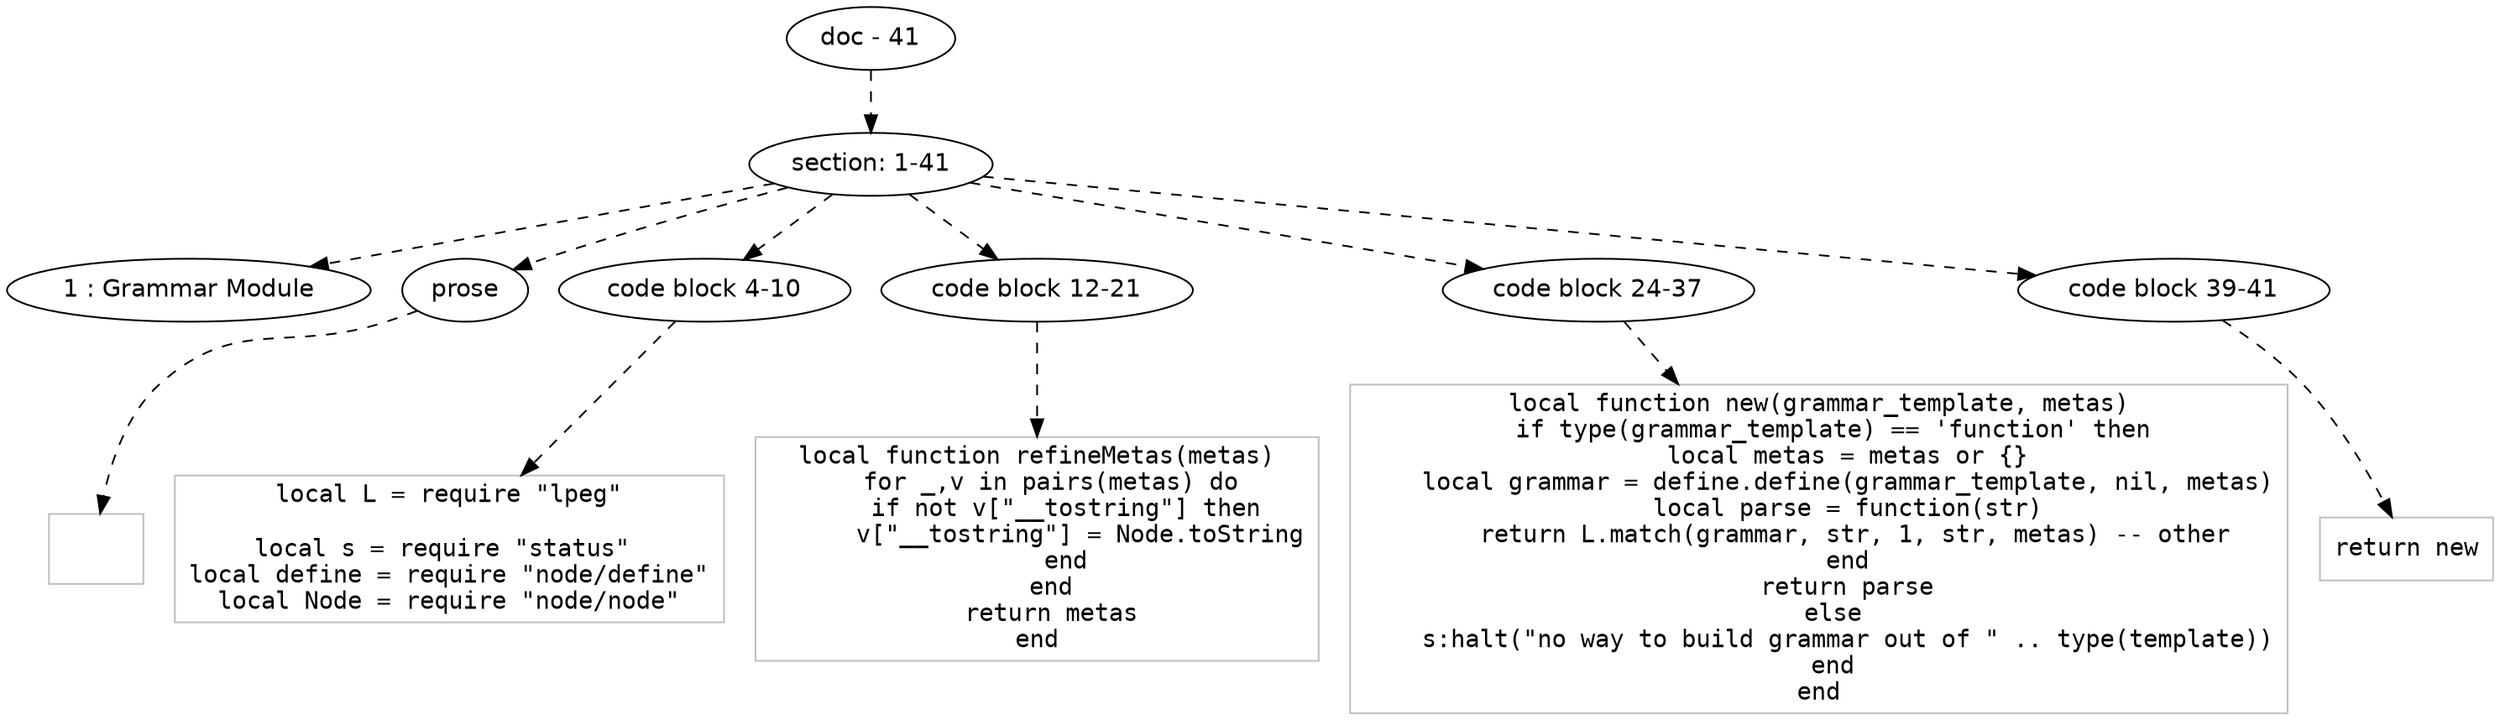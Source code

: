 digraph hierarchy {

node [fontname=Helvetica]
edge [style=dashed]

doc_0 [label="doc - 41"]


doc_0 -> { section_1}
{rank=same; section_1}

section_1 [label="section: 1-41"]


section_1 -> { header_2 prose_3 codeblock_4 codeblock_5 codeblock_6 codeblock_7}
{rank=same; header_2 prose_3 codeblock_4 codeblock_5 codeblock_6 codeblock_7}

header_2 [label="1 : Grammar Module"]

prose_3 [label="prose"]

codeblock_4 [label="code block 4-10"]

codeblock_5 [label="code block 12-21"]

codeblock_6 [label="code block 24-37"]

codeblock_7 [label="code block 39-41"]


prose_3 -> leaf_8
leaf_8  [color=Gray,shape=rectangle,fontname=Inconsolata,label="

"]
codeblock_4 -> leaf_9
leaf_9  [color=Gray,shape=rectangle,fontname=Inconsolata,label="local L = require \"lpeg\"

local s = require \"status\" 
local define = require \"node/define\"
local Node = require \"node/node\""]
codeblock_5 -> leaf_10
leaf_10  [color=Gray,shape=rectangle,fontname=Inconsolata,label="local function refineMetas(metas)
  for _,v in pairs(metas) do
    if not v[\"__tostring\"] then
      v[\"__tostring\"] = Node.toString
    end
  end
  return metas
end"]
codeblock_6 -> leaf_11
leaf_11  [color=Gray,shape=rectangle,fontname=Inconsolata,label="local function new(grammar_template, metas)
  if type(grammar_template) == 'function' then
    local metas = metas or {}
    local grammar = define.define(grammar_template, nil, metas)
    local parse = function(str)
      return L.match(grammar, str, 1, str, metas) -- other 
    end
    return parse
  else
    s:halt(\"no way to build grammar out of \" .. type(template))
  end
end"]
codeblock_7 -> leaf_12
leaf_12  [color=Gray,shape=rectangle,fontname=Inconsolata,label="return new"]

}
